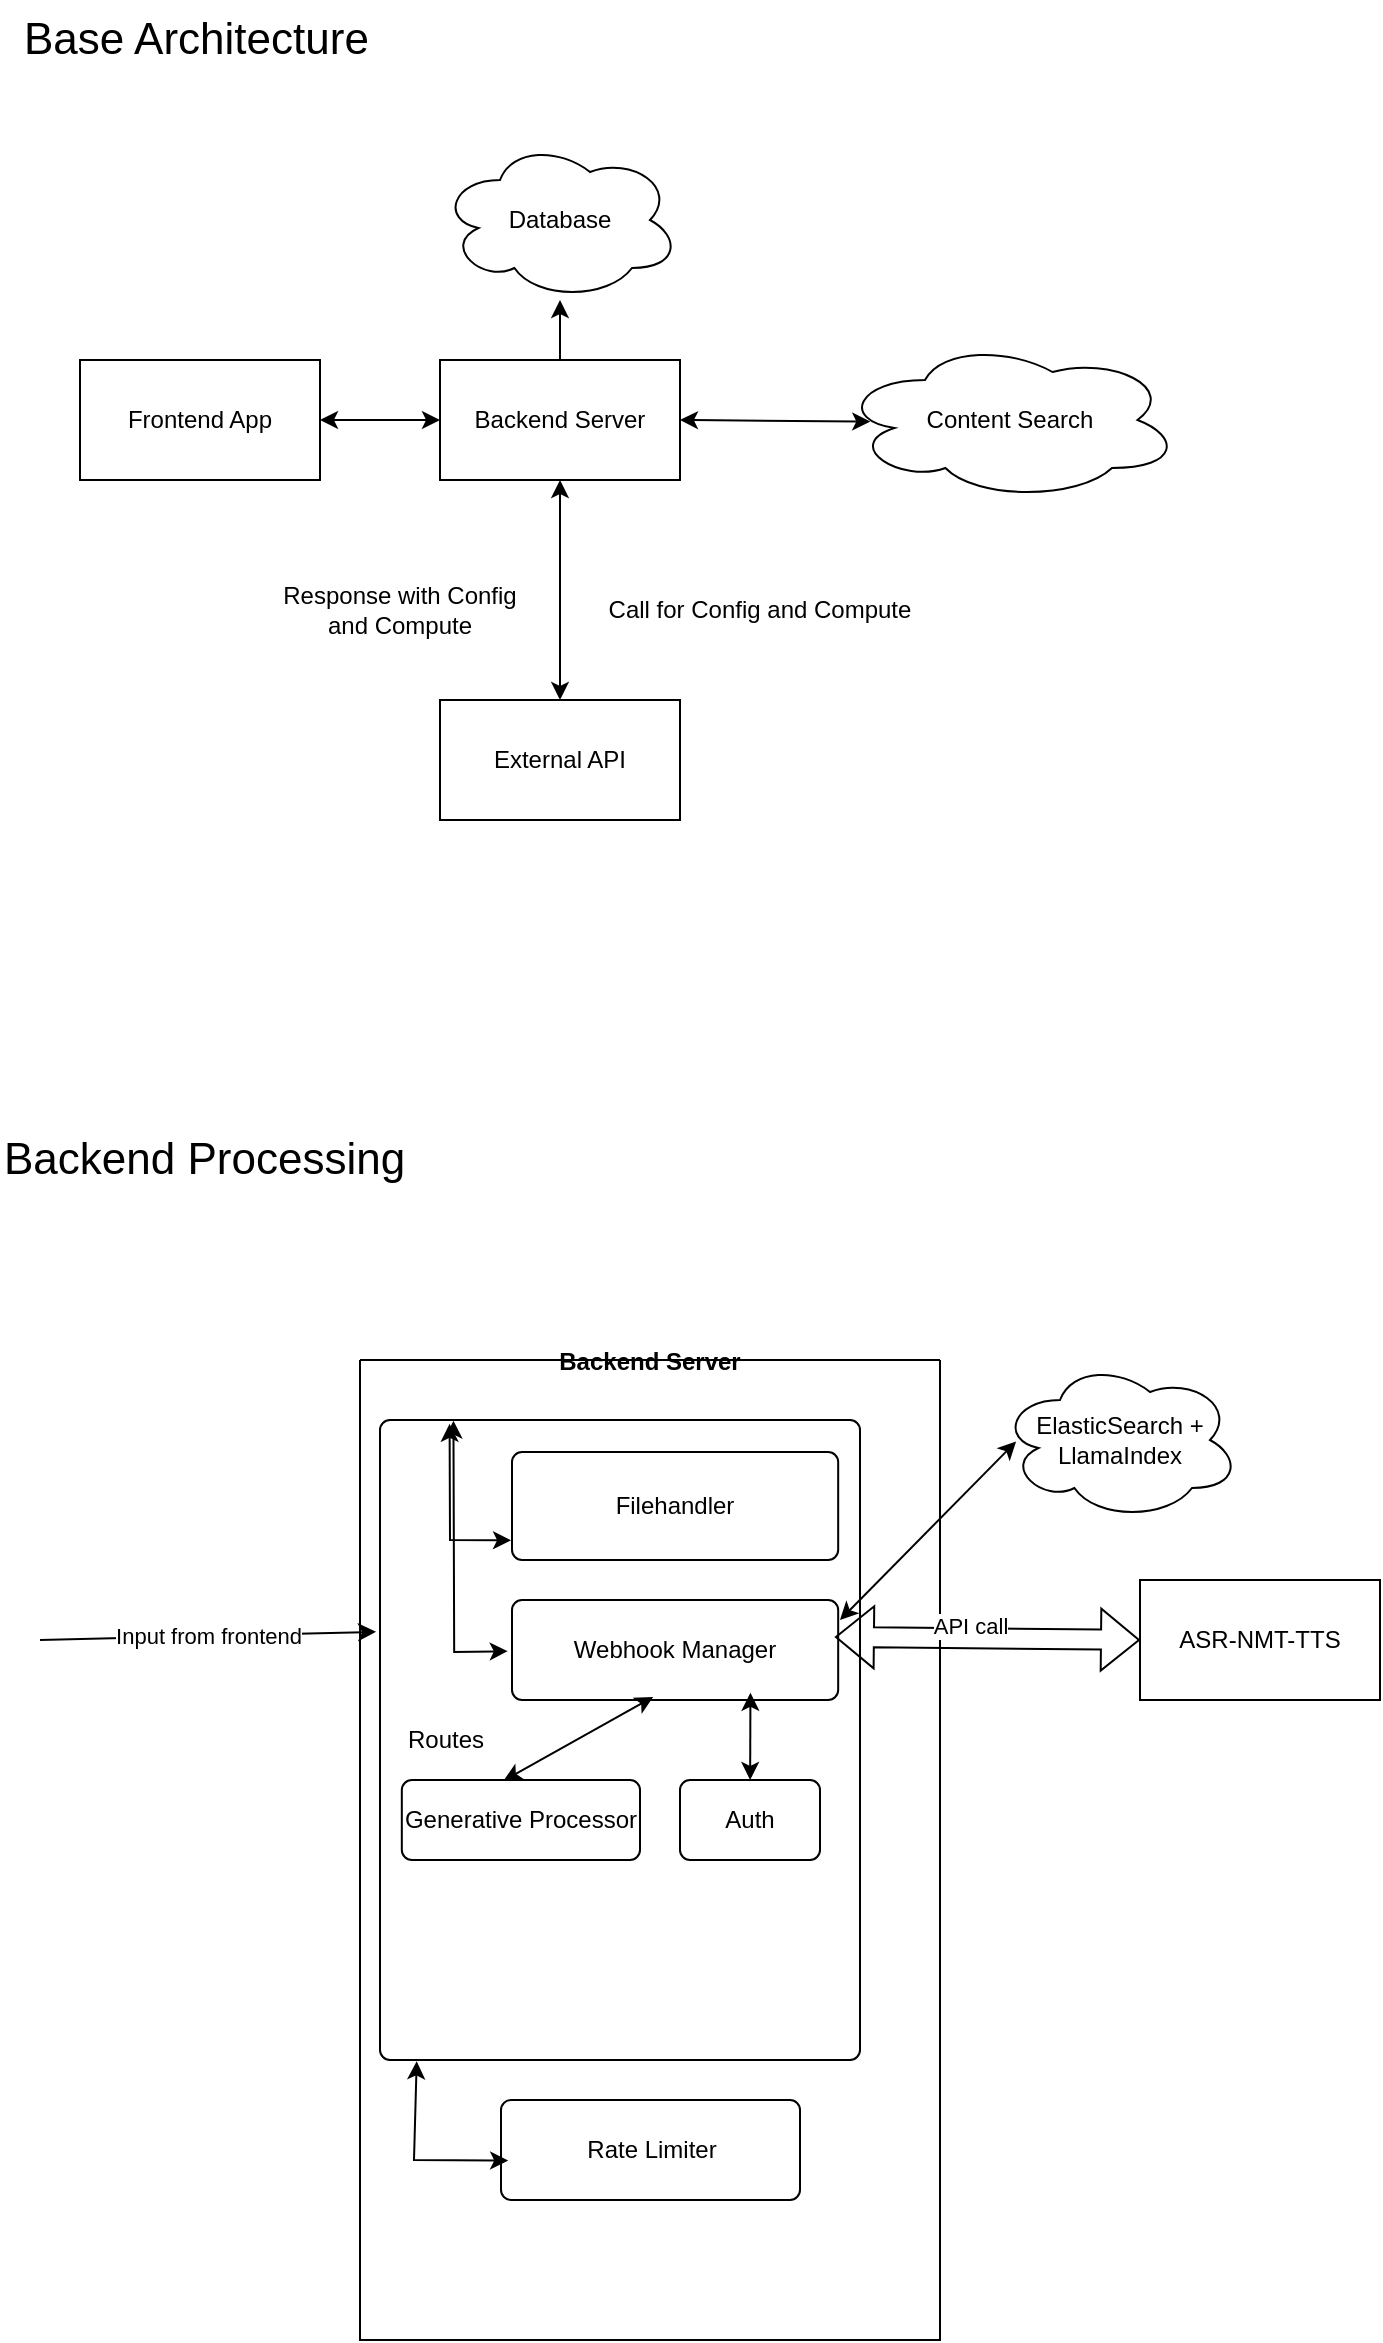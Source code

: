 <mxfile version="26.0.3">
  <diagram name="Page-1" id="ojUTea9J0GlCkQ0s-NyS">
    <mxGraphModel dx="1900" dy="522" grid="1" gridSize="10" guides="1" tooltips="1" connect="1" arrows="1" fold="1" page="1" pageScale="1" pageWidth="850" pageHeight="1100" math="0" shadow="0">
      <root>
        <mxCell id="0" />
        <mxCell id="1" parent="0" />
        <mxCell id="vP9EPb2uaOXw7STHqdld-1" value="Frontend App" style="rounded=0;whiteSpace=wrap;html=1;" parent="1" vertex="1">
          <mxGeometry x="-650" y="250" width="120" height="60" as="geometry" />
        </mxCell>
        <mxCell id="vP9EPb2uaOXw7STHqdld-3" value="Backend Server" style="rounded=0;whiteSpace=wrap;html=1;" parent="1" vertex="1">
          <mxGeometry x="-470" y="250" width="120" height="60" as="geometry" />
        </mxCell>
        <mxCell id="vP9EPb2uaOXw7STHqdld-4" value="" style="endArrow=classic;html=1;rounded=0;" parent="1" source="vP9EPb2uaOXw7STHqdld-3" edge="1">
          <mxGeometry width="50" height="50" relative="1" as="geometry">
            <mxPoint x="-370" y="470" as="sourcePoint" />
            <mxPoint x="-410" y="220" as="targetPoint" />
          </mxGeometry>
        </mxCell>
        <mxCell id="vP9EPb2uaOXw7STHqdld-9" value="External API" style="rounded=0;whiteSpace=wrap;html=1;" parent="1" vertex="1">
          <mxGeometry x="-470" y="420" width="120" height="60" as="geometry" />
        </mxCell>
        <mxCell id="vP9EPb2uaOXw7STHqdld-11" value="" style="endArrow=classic;startArrow=classic;html=1;rounded=0;entryX=0.5;entryY=1;entryDx=0;entryDy=0;exitX=0.5;exitY=0;exitDx=0;exitDy=0;" parent="1" source="vP9EPb2uaOXw7STHqdld-9" target="vP9EPb2uaOXw7STHqdld-3" edge="1">
          <mxGeometry width="50" height="50" relative="1" as="geometry">
            <mxPoint x="-370" y="470" as="sourcePoint" />
            <mxPoint x="-320" y="420" as="targetPoint" />
          </mxGeometry>
        </mxCell>
        <mxCell id="vP9EPb2uaOXw7STHqdld-12" value="Call for Config and Compute" style="text;html=1;align=center;verticalAlign=middle;whiteSpace=wrap;rounded=0;" parent="1" vertex="1">
          <mxGeometry x="-390" y="360" width="160" height="30" as="geometry" />
        </mxCell>
        <mxCell id="vP9EPb2uaOXw7STHqdld-14" value="Response with Config and Compute" style="text;html=1;align=center;verticalAlign=middle;whiteSpace=wrap;rounded=0;" parent="1" vertex="1">
          <mxGeometry x="-550" y="360" width="120" height="30" as="geometry" />
        </mxCell>
        <mxCell id="vP9EPb2uaOXw7STHqdld-16" value="Base Architecture" style="text;html=1;whiteSpace=wrap;overflow=hidden;rounded=0;fontSize=22;" parent="1" vertex="1">
          <mxGeometry x="-680" y="70" width="180" height="50" as="geometry" />
        </mxCell>
        <mxCell id="vP9EPb2uaOXw7STHqdld-23" value="" style="endArrow=classic;startArrow=classic;html=1;rounded=0;exitX=1;exitY=0.5;exitDx=0;exitDy=0;entryX=0;entryY=0.5;entryDx=0;entryDy=0;" parent="1" source="vP9EPb2uaOXw7STHqdld-1" target="vP9EPb2uaOXw7STHqdld-3" edge="1">
          <mxGeometry width="50" height="50" relative="1" as="geometry">
            <mxPoint x="-370" y="370" as="sourcePoint" />
            <mxPoint x="-320" y="320" as="targetPoint" />
          </mxGeometry>
        </mxCell>
        <mxCell id="vP9EPb2uaOXw7STHqdld-25" value="Content Search" style="ellipse;shape=cloud;whiteSpace=wrap;html=1;rounded=0;" parent="1" vertex="1">
          <mxGeometry x="-270" y="240" width="170" height="80" as="geometry" />
        </mxCell>
        <mxCell id="vP9EPb2uaOXw7STHqdld-27" value="Database" style="ellipse;shape=cloud;whiteSpace=wrap;html=1;" parent="1" vertex="1">
          <mxGeometry x="-470" y="140" width="120" height="80" as="geometry" />
        </mxCell>
        <mxCell id="vP9EPb2uaOXw7STHqdld-28" value="Backend Processing" style="text;html=1;whiteSpace=wrap;overflow=hidden;rounded=0;fontSize=22;" parent="1" vertex="1">
          <mxGeometry x="-690" y="630" width="280" height="60" as="geometry" />
        </mxCell>
        <mxCell id="vP9EPb2uaOXw7STHqdld-31" value="ElasticSearch + LlamaIndex" style="ellipse;shape=cloud;whiteSpace=wrap;html=1;" parent="1" vertex="1">
          <mxGeometry x="-190" y="750" width="120" height="80" as="geometry" />
        </mxCell>
        <mxCell id="vP9EPb2uaOXw7STHqdld-41" value="Backend Server" style="swimlane;startSize=0;" parent="1" vertex="1">
          <mxGeometry x="-510" y="750" width="290" height="490" as="geometry" />
        </mxCell>
        <mxCell id="vP9EPb2uaOXw7STHqdld-38" value="" style="rounded=1;absoluteArcSize=1;html=1;arcSize=10;" parent="vP9EPb2uaOXw7STHqdld-41" vertex="1">
          <mxGeometry x="10" y="30" width="240" height="320" as="geometry" />
        </mxCell>
        <mxCell id="vP9EPb2uaOXw7STHqdld-39" value="Routes" style="html=1;shape=mxgraph.er.anchor;whiteSpace=wrap;" parent="vP9EPb2uaOXw7STHqdld-38" vertex="1">
          <mxGeometry width="66.0" height="320.0" as="geometry" />
        </mxCell>
        <mxCell id="vP9EPb2uaOXw7STHqdld-40" value="Filehandler" style="rounded=1;absoluteArcSize=1;html=1;arcSize=10;whiteSpace=wrap;points=[];strokeColor=inherit;fillColor=inherit;" parent="vP9EPb2uaOXw7STHqdld-38" vertex="1">
          <mxGeometry x="66" y="16" width="163.091" height="54" as="geometry" />
        </mxCell>
        <mxCell id="vP9EPb2uaOXw7STHqdld-53" value="Webhook Manager" style="rounded=1;absoluteArcSize=1;html=1;arcSize=10;whiteSpace=wrap;points=[];strokeColor=inherit;fillColor=inherit;" parent="vP9EPb2uaOXw7STHqdld-38" vertex="1">
          <mxGeometry x="66" y="90" width="163.091" height="50" as="geometry" />
        </mxCell>
        <mxCell id="vP9EPb2uaOXw7STHqdld-66" value="" style="endArrow=classic;startArrow=classic;html=1;rounded=0;exitX=-0.013;exitY=0.512;exitDx=0;exitDy=0;exitPerimeter=0;entryX=0.153;entryY=0.001;entryDx=0;entryDy=0;entryPerimeter=0;" parent="vP9EPb2uaOXw7STHqdld-38" source="vP9EPb2uaOXw7STHqdld-53" target="vP9EPb2uaOXw7STHqdld-38" edge="1">
          <mxGeometry width="50" height="50" relative="1" as="geometry">
            <mxPoint x="436.364" y="160" as="sourcePoint" />
            <mxPoint x="32.727" y="60" as="targetPoint" />
            <Array as="points">
              <mxPoint x="37.091" y="116" />
            </Array>
          </mxGeometry>
        </mxCell>
        <mxCell id="vP9EPb2uaOXw7STHqdld-67" value="Generative Processor" style="rounded=1;absoluteArcSize=1;html=1;arcSize=10;whiteSpace=wrap;points=[];strokeColor=inherit;fillColor=inherit;" parent="vP9EPb2uaOXw7STHqdld-38" vertex="1">
          <mxGeometry x="10.91" y="180" width="119.09" height="40" as="geometry" />
        </mxCell>
        <mxCell id="vP9EPb2uaOXw7STHqdld-69" value="" style="endArrow=classic;startArrow=classic;html=1;rounded=0;exitX=0.428;exitY=0.006;exitDx=0;exitDy=0;exitPerimeter=0;entryX=0.433;entryY=0.969;entryDx=0;entryDy=0;entryPerimeter=0;" parent="vP9EPb2uaOXw7STHqdld-38" source="vP9EPb2uaOXw7STHqdld-67" target="vP9EPb2uaOXw7STHqdld-53" edge="1">
          <mxGeometry width="50" height="50" relative="1" as="geometry">
            <mxPoint x="436.364" y="170" as="sourcePoint" />
            <mxPoint x="490.909" y="120" as="targetPoint" />
          </mxGeometry>
        </mxCell>
        <mxCell id="nf7eBTeX1WMdrpYlFgBa-1" value="Auth" style="rounded=1;absoluteArcSize=1;html=1;arcSize=10;whiteSpace=wrap;points=[];strokeColor=inherit;fillColor=inherit;" parent="vP9EPb2uaOXw7STHqdld-38" vertex="1">
          <mxGeometry x="150" y="180" width="70" height="40" as="geometry" />
        </mxCell>
        <mxCell id="nf7eBTeX1WMdrpYlFgBa-2" value="" style="endArrow=classic;startArrow=classic;html=1;rounded=0;entryX=0.731;entryY=0.928;entryDx=0;entryDy=0;entryPerimeter=0;" parent="vP9EPb2uaOXw7STHqdld-38" source="nf7eBTeX1WMdrpYlFgBa-1" target="vP9EPb2uaOXw7STHqdld-53" edge="1">
          <mxGeometry width="50" height="50" relative="1" as="geometry">
            <mxPoint x="330" y="220" as="sourcePoint" />
            <mxPoint x="380" y="170" as="targetPoint" />
          </mxGeometry>
        </mxCell>
        <mxCell id="vP9EPb2uaOXw7STHqdld-64" value="" style="endArrow=classic;startArrow=classic;html=1;rounded=0;exitX=0.273;exitY=0.188;exitDx=0;exitDy=0;exitPerimeter=0;entryX=0.145;entryY=0.006;entryDx=0;entryDy=0;entryPerimeter=0;" parent="vP9EPb2uaOXw7STHqdld-41" source="vP9EPb2uaOXw7STHqdld-38" target="vP9EPb2uaOXw7STHqdld-38" edge="1">
          <mxGeometry width="50" height="50" relative="1" as="geometry">
            <mxPoint x="410" y="200" as="sourcePoint" />
            <mxPoint x="460" y="150" as="targetPoint" />
            <Array as="points">
              <mxPoint x="45" y="90" />
            </Array>
          </mxGeometry>
        </mxCell>
        <mxCell id="vP9EPb2uaOXw7STHqdld-76" value="Rate Limiter" style="rounded=1;absoluteArcSize=1;html=1;arcSize=10;whiteSpace=wrap;points=[];strokeColor=inherit;fillColor=inherit;" parent="vP9EPb2uaOXw7STHqdld-41" vertex="1">
          <mxGeometry x="70.5" y="370" width="149.5" height="50" as="geometry" />
        </mxCell>
        <mxCell id="vP9EPb2uaOXw7STHqdld-77" value="" style="endArrow=classic;startArrow=classic;html=1;rounded=0;exitX=0.278;exitY=1.002;exitDx=0;exitDy=0;exitPerimeter=0;entryX=0.024;entryY=0.606;entryDx=0;entryDy=0;entryPerimeter=0;" parent="vP9EPb2uaOXw7STHqdld-41" source="vP9EPb2uaOXw7STHqdld-39" target="vP9EPb2uaOXw7STHqdld-76" edge="1">
          <mxGeometry width="50" height="50" relative="1" as="geometry">
            <mxPoint x="60" y="360" as="sourcePoint" />
            <mxPoint x="66.832" y="420.384" as="targetPoint" />
            <Array as="points">
              <mxPoint x="27" y="400" />
            </Array>
          </mxGeometry>
        </mxCell>
        <mxCell id="nf7eBTeX1WMdrpYlFgBa-5" value="" style="endArrow=classic;startArrow=classic;html=1;rounded=0;entryX=0.067;entryY=0.51;entryDx=0;entryDy=0;entryPerimeter=0;" parent="vP9EPb2uaOXw7STHqdld-41" target="vP9EPb2uaOXw7STHqdld-31" edge="1">
          <mxGeometry width="50" height="50" relative="1" as="geometry">
            <mxPoint x="240" y="130" as="sourcePoint" />
            <mxPoint x="326" y="39" as="targetPoint" />
          </mxGeometry>
        </mxCell>
        <mxCell id="vP9EPb2uaOXw7STHqdld-70" value="" style="shape=flexArrow;endArrow=classic;startArrow=classic;html=1;rounded=0;exitX=0.99;exitY=0.369;exitDx=0;exitDy=0;exitPerimeter=0;" parent="1" source="vP9EPb2uaOXw7STHqdld-53" edge="1">
          <mxGeometry width="100" height="100" relative="1" as="geometry">
            <mxPoint x="-140" y="990" as="sourcePoint" />
            <mxPoint x="-120" y="890" as="targetPoint" />
          </mxGeometry>
        </mxCell>
        <mxCell id="vP9EPb2uaOXw7STHqdld-74" value="API call" style="edgeLabel;html=1;align=center;verticalAlign=middle;resizable=0;points=[];" parent="vP9EPb2uaOXw7STHqdld-70" vertex="1" connectable="0">
          <mxGeometry x="-0.116" y="6" relative="1" as="geometry">
            <mxPoint as="offset" />
          </mxGeometry>
        </mxCell>
        <mxCell id="vP9EPb2uaOXw7STHqdld-71" value="ASR-NMT-TTS" style="rounded=0;whiteSpace=wrap;html=1;" parent="1" vertex="1">
          <mxGeometry x="-120" y="860" width="120" height="60" as="geometry" />
        </mxCell>
        <mxCell id="vP9EPb2uaOXw7STHqdld-75" value="" style="endArrow=classic;startArrow=classic;html=1;rounded=0;exitX=1;exitY=0.5;exitDx=0;exitDy=0;entryX=0.089;entryY=0.51;entryDx=0;entryDy=0;entryPerimeter=0;" parent="1" source="vP9EPb2uaOXw7STHqdld-3" target="vP9EPb2uaOXw7STHqdld-25" edge="1">
          <mxGeometry width="50" height="50" relative="1" as="geometry">
            <mxPoint x="-160" y="510" as="sourcePoint" />
            <mxPoint x="-110" y="460" as="targetPoint" />
          </mxGeometry>
        </mxCell>
        <mxCell id="nf7eBTeX1WMdrpYlFgBa-3" value="Input from frontend" style="endArrow=classic;html=1;rounded=0;entryX=-0.03;entryY=0.331;entryDx=0;entryDy=0;entryPerimeter=0;" parent="1" target="vP9EPb2uaOXw7STHqdld-39" edge="1">
          <mxGeometry relative="1" as="geometry">
            <mxPoint x="-670" y="890" as="sourcePoint" />
            <mxPoint x="-520" y="889.5" as="targetPoint" />
          </mxGeometry>
        </mxCell>
      </root>
    </mxGraphModel>
  </diagram>
</mxfile>
